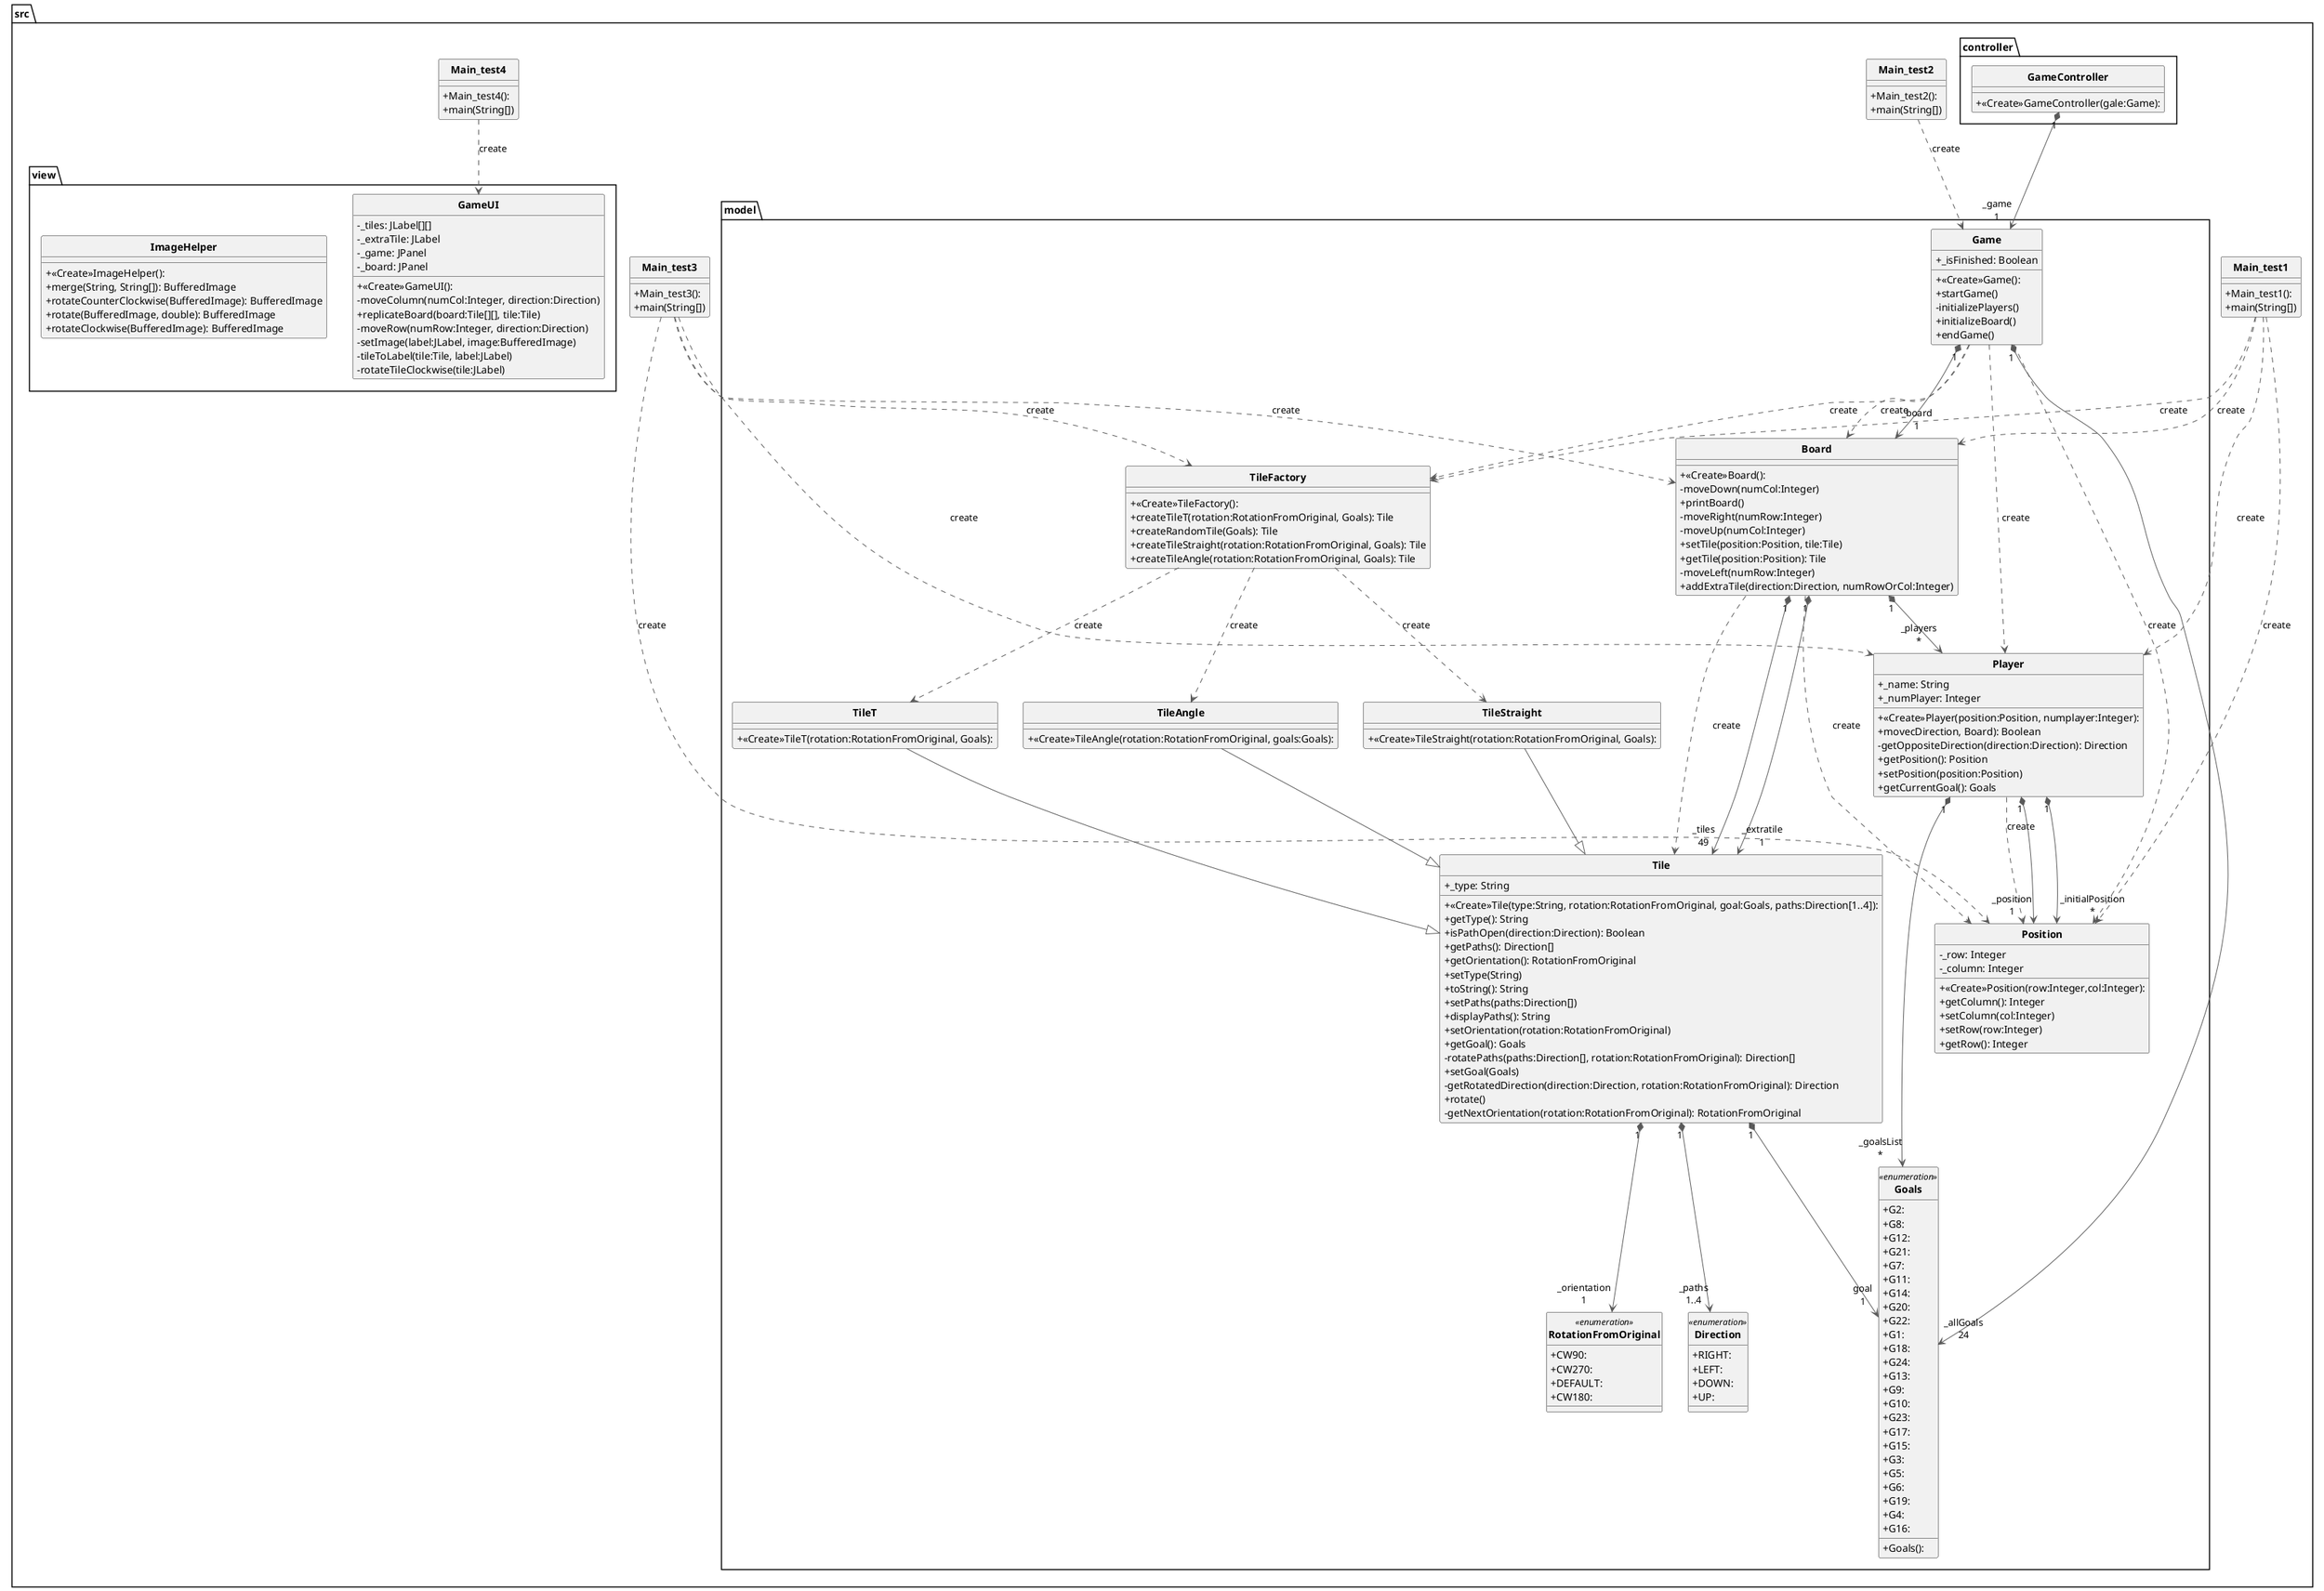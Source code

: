 @startuml


'https://plantuml.com/class-diagram
skinparam classAttributeIconSize 0
skinparam classFontStyle Bold
skinparam style strictuml
top to bottom direction

package src {
package model {
    class Board {
      + <<Create>>Board():
      - moveDown(numCol:Integer)
      + printBoard()
      - moveRight(numRow:Integer)
      - moveUp(numCol:Integer)
      + setTile(position:Position, tile:Tile)
      + getTile(position:Position): Tile
      - moveLeft(numRow:Integer)
      + addExtraTile(direction:Direction, numRowOrCol:Integer)
    }
    enum Direction << enumeration >> {
      + RIGHT:
      + LEFT:
      + DOWN:
      + UP:

    }
    class Game {
      + <<Create>>Game():
      + _isFinished: Boolean
      + startGame()
      - initializePlayers()
      + initializeBoard()
      + endGame()
    }


    enum Goals << enumeration >> {
      + Goals():
      + G2:
      + G8:
      + G12:
      + G21:
      + G7:
      + G11:
      + G14:
      + G20:
      + G22:
      + G1:
      + G18:
      + G24:
      + G13:
      + G9:
      + G10:
      + G23:
      + G17:
      + G15:
      + G3:
      + G5:
      + G6:
      + G19:
      + G4:
      + G16:
    }


    class Player {
      + <<Create>>Player(position:Position, numplayer:Integer):
      + _name: String
      + _numPlayer: Integer
      + movecDirection, Board): Boolean
      - getOppositeDirection(direction:Direction): Direction
      + getPosition(): Position
      + setPosition(position:Position)
      + getCurrentGoal(): Goals
    }
    class Position {
      + <<Create>>Position(row:Integer,col:Integer):
      - _row: Integer
      - _column: Integer
      + getColumn(): Integer
      + setColumn(col:Integer)
      + setRow(row:Integer)
      + getRow(): Integer
    }
    enum RotationFromOriginal << enumeration >> {
      + CW90:
      + CW270:
      + DEFAULT:
      + CW180:
    }
    class Tile {
      + <<Create>>Tile(type:String, rotation:RotationFromOriginal, goal:Goals, paths:Direction[1..4]):
      + _type: String
      + getType(): String
      + isPathOpen(direction:Direction): Boolean
      + getPaths(): Direction[]
      + getOrientation(): RotationFromOriginal
      + setType(String)
      + toString(): String
      + setPaths(paths:Direction[])
      + displayPaths(): String
      + setOrientation(rotation:RotationFromOriginal)
      + getGoal(): Goals
      - rotatePaths(paths:Direction[], rotation:RotationFromOriginal): Direction[]
      + setGoal(Goals)
      - getRotatedDirection(direction:Direction, rotation:RotationFromOriginal): Direction
      + rotate()
      - getNextOrientation(rotation:RotationFromOriginal): RotationFromOriginal
    }
    class TileAngle {
      + <<Create>>TileAngle(rotation:RotationFromOriginal, goals:Goals):
    }
    class TileFactory {
      + <<Create>>TileFactory():
      + createTileT(rotation:RotationFromOriginal, Goals): Tile
      + createRandomTile(Goals): Tile
      + createTileStraight(rotation:RotationFromOriginal, Goals): Tile
      + createTileAngle(rotation:RotationFromOriginal, Goals): Tile
    }
    class TileStraight {
      + <<Create>>TileStraight(rotation:RotationFromOriginal, Goals):
    }
    class TileT {
      + <<Create>>TileT(rotation:RotationFromOriginal, Goals):
    }




}

package view {
         class GameUI {
               + <<Create>>GameUI():
               - _tiles: JLabel[][]
               - _extraTile: JLabel
               - _game: JPanel
               - _board: JPanel
               - moveColumn(numCol:Integer, direction:Direction)
               + replicateBoard(board:Tile[][], tile:Tile)
               - moveRow(numRow:Integer, direction:Direction)
               - setImage(label:JLabel, image:BufferedImage)
               - tileToLabel(tile:Tile, label:JLabel)
               - rotateTileClockwise(tile:JLabel)
             }

         class ImageHelper {
                + <<Create>>ImageHelper():
                + merge(String, String[]): BufferedImage
                + rotateCounterClockwise(BufferedImage): BufferedImage
                + rotate(BufferedImage, double): BufferedImage
                + rotateClockwise(BufferedImage): BufferedImage
              }
     }
     package controller {
          class GameController {
            + <<Create>>GameController(gale:Game):
          }
     }

class Main_test1 {
           + Main_test1():
           + main(String[])
}
 class Main_test2 {
   + Main_test2():
   + main(String[])
 }
 class Main_test3 {
   + Main_test3():
   + main(String[])
 }
 class Main_test4 {
   + Main_test4():
   + main(String[])
 }
}

Board                "1" *-[#595959,plain]-> "_players\n*" Player
Board                 -[#595959,dashed]->  Position             : "«create»"
Board                "1" *-[#595959,plain]-> "_tiles\n49" Tile
Board                "1" *-[#595959,plain]-> "_extratile\n1" Tile
Board                 -[#595959,dashed]->  Tile                 : "«create»"
Game                 "1" *-[#595959,plain]-> "_board\n1" Board
Game                  -[#595959,dashed]->  Board                : "«create»"
Game                 "1" *-[#595959,plain]-> "_allGoals\n24" Goals
Game                  -[#595959,dashed]->  Player               : "«create»"
Game                  -[#595959,dashed]->  Position             : "«create»"
Game                  -[#595959,dashed]->  TileFactory          : "«create»"
GameController       "1" *-[#595959,plain]-> "_game\n1" Game
Main_test1            -[#595959,dashed]->  Board                : "«create»"
Main_test1            -[#595959,dashed]->  Player               : "«create»"
Main_test1            -[#595959,dashed]->  Position             : "«create»"
Main_test1            -[#595959,dashed]->  TileFactory          : "«create»"
Main_test2            -[#595959,dashed]->  Game                 : "«create»"
Main_test3            -[#595959,dashed]->  Board                : "«create»"
Main_test3            -[#595959,dashed]->  Player               : "«create»"
Main_test3            -[#595959,dashed]->  Position             : "«create»"
Main_test3            -[#595959,dashed]->  TileFactory          : "«create»"
Main_test4            -[#595959,dashed]->  GameUI               : "«create»"
Player                -[#595959,dashed]->  Position             : "«create»"
Player               "1" *-[#595959,plain]-> "_position\n1" Position
Tile                 "1" *-[#595959,plain]-> "goal\n1" Goals
TileAngle             -[#595959,plain]-^  Tile
TileFactory           -[#595959,dashed]->  TileAngle            : "«create»"
TileFactory           -[#595959,dashed]->  TileStraight         : "«create»"
TileFactory           -[#595959,dashed]->  TileT                : "«create»"
TileStraight          -[#595959,plain]-^  Tile
TileT                 -[#595959,plain]-^  Tile
Player     "1" *-[#595959,plain]-> "_goalsList\n*" Goals
Player     "1" *-[#595959,plain]-> "_initialPosition\n*" Position
Tile       "1" *-[#595959,plain]-> "_paths\n1..4" Direction
Tile       "1" *-[#595959,plain]-> "_orientation\n1" RotationFromOriginal
@enduml
